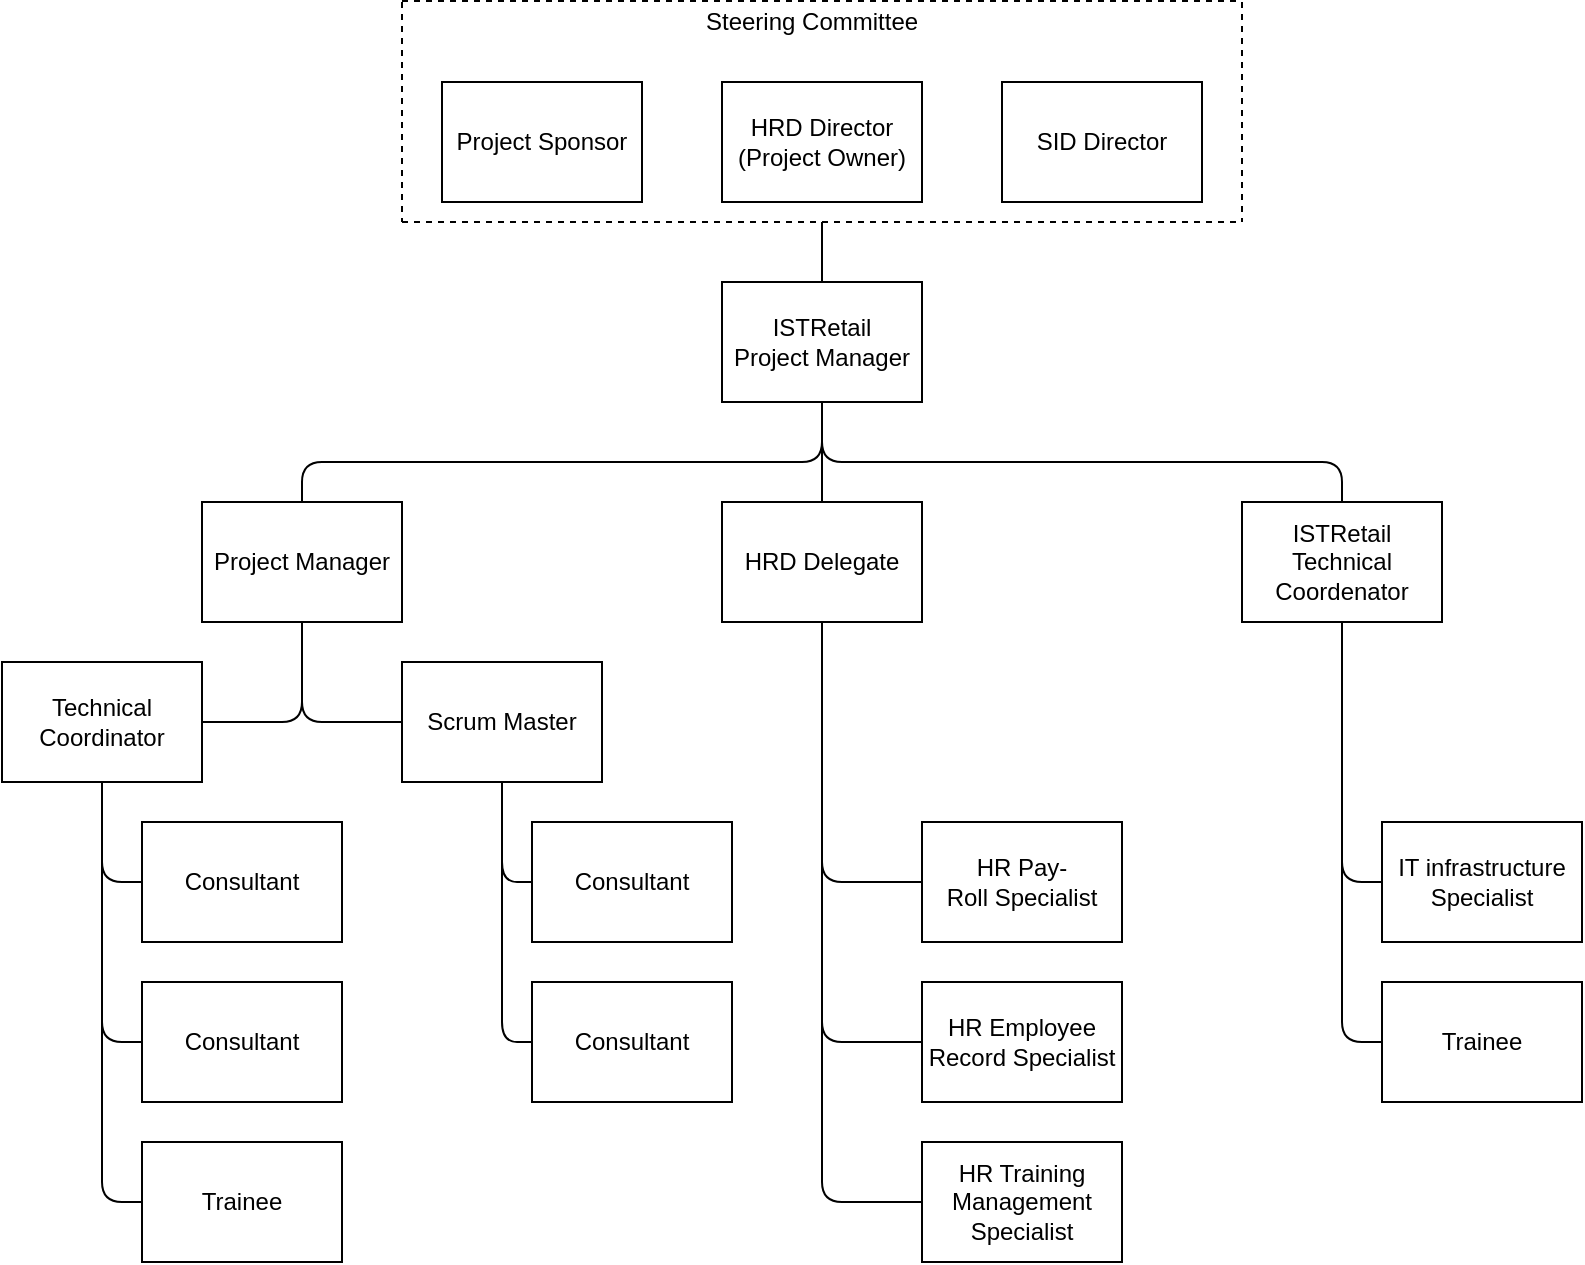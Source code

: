 <mxfile version="12.1.3" type="device" pages="1"><diagram id="DFD9kn36qo1nzTyeeUgD" name="Page-1"><mxGraphModel dx="1278" dy="547" grid="1" gridSize="10" guides="1" tooltips="1" connect="1" arrows="1" fold="1" page="1" pageScale="1" pageWidth="850" pageHeight="1100" math="0" shadow="0"><root><mxCell id="0"/><mxCell id="1" parent="0"/><mxCell id="GlAQvvnyRRWy08kBbfNN-1" value="Project Sponsor" style="rounded=0;whiteSpace=wrap;html=1;" parent="1" vertex="1"><mxGeometry x="400" y="150" width="100" height="60" as="geometry"/></mxCell><mxCell id="GlAQvvnyRRWy08kBbfNN-2" value="Project Manager" style="rounded=0;whiteSpace=wrap;html=1;" parent="1" vertex="1"><mxGeometry x="280" y="360" width="100" height="60" as="geometry"/></mxCell><mxCell id="GlAQvvnyRRWy08kBbfNN-3" value="Technical Coordinator" style="rounded=0;whiteSpace=wrap;html=1;" parent="1" vertex="1"><mxGeometry x="180" y="440" width="100" height="60" as="geometry"/></mxCell><mxCell id="GlAQvvnyRRWy08kBbfNN-5" value="Consultant" style="rounded=0;whiteSpace=wrap;html=1;" parent="1" vertex="1"><mxGeometry x="250" y="520" width="100" height="60" as="geometry"/></mxCell><mxCell id="GlAQvvnyRRWy08kBbfNN-6" value="Consultant" style="rounded=0;whiteSpace=wrap;html=1;" parent="1" vertex="1"><mxGeometry x="250" y="600" width="100" height="60" as="geometry"/></mxCell><mxCell id="GlAQvvnyRRWy08kBbfNN-7" value="Trainee" style="rounded=0;whiteSpace=wrap;html=1;" parent="1" vertex="1"><mxGeometry x="250" y="680" width="100" height="60" as="geometry"/></mxCell><mxCell id="GlAQvvnyRRWy08kBbfNN-13" value="Scrum Master" style="rounded=0;whiteSpace=wrap;html=1;" parent="1" vertex="1"><mxGeometry x="380" y="440" width="100" height="60" as="geometry"/></mxCell><mxCell id="GlAQvvnyRRWy08kBbfNN-14" value="Consultant" style="rounded=0;whiteSpace=wrap;html=1;" parent="1" vertex="1"><mxGeometry x="445" y="520" width="100" height="60" as="geometry"/></mxCell><mxCell id="GlAQvvnyRRWy08kBbfNN-15" value="Consultant" style="rounded=0;whiteSpace=wrap;html=1;" parent="1" vertex="1"><mxGeometry x="445" y="600" width="100" height="60" as="geometry"/></mxCell><mxCell id="GlAQvvnyRRWy08kBbfNN-18" value="HRD Director&lt;br&gt;(Project Owner)" style="rounded=0;whiteSpace=wrap;html=1;" parent="1" vertex="1"><mxGeometry x="540" y="150" width="100" height="60" as="geometry"/></mxCell><mxCell id="GlAQvvnyRRWy08kBbfNN-19" value="SID Director" style="rounded=0;whiteSpace=wrap;html=1;" parent="1" vertex="1"><mxGeometry x="680" y="150" width="100" height="60" as="geometry"/></mxCell><mxCell id="GlAQvvnyRRWy08kBbfNN-20" value="ISTRetail&lt;br&gt;Project Manager" style="rounded=0;whiteSpace=wrap;html=1;" parent="1" vertex="1"><mxGeometry x="540" y="250" width="100" height="60" as="geometry"/></mxCell><mxCell id="GlAQvvnyRRWy08kBbfNN-23" value="" style="endArrow=none;dashed=1;html=1;" parent="1" edge="1"><mxGeometry width="50" height="50" relative="1" as="geometry"><mxPoint x="380" y="220" as="sourcePoint"/><mxPoint x="800" y="220" as="targetPoint"/></mxGeometry></mxCell><mxCell id="GlAQvvnyRRWy08kBbfNN-24" value="" style="endArrow=none;dashed=1;html=1;" parent="1" edge="1"><mxGeometry width="50" height="50" relative="1" as="geometry"><mxPoint x="800" y="110" as="sourcePoint"/><mxPoint x="800" y="220" as="targetPoint"/></mxGeometry></mxCell><mxCell id="GlAQvvnyRRWy08kBbfNN-25" value="" style="endArrow=none;dashed=1;html=1;" parent="1" edge="1"><mxGeometry width="50" height="50" relative="1" as="geometry"><mxPoint x="380" y="109.5" as="sourcePoint"/><mxPoint x="800" y="109.5" as="targetPoint"/></mxGeometry></mxCell><mxCell id="GlAQvvnyRRWy08kBbfNN-26" value="" style="endArrow=none;dashed=1;html=1;" parent="1" edge="1"><mxGeometry width="50" height="50" relative="1" as="geometry"><mxPoint x="380" y="110" as="sourcePoint"/><mxPoint x="380" y="220" as="targetPoint"/></mxGeometry></mxCell><mxCell id="y1gWAq2bba2ZcCOYO4mr-1" value="HRD Delegate" style="rounded=0;whiteSpace=wrap;html=1;" parent="1" vertex="1"><mxGeometry x="540" y="360" width="100" height="60" as="geometry"/></mxCell><mxCell id="y1gWAq2bba2ZcCOYO4mr-2" value="HR Employee Record Specialist" style="rounded=0;whiteSpace=wrap;html=1;" parent="1" vertex="1"><mxGeometry x="640" y="600" width="100" height="60" as="geometry"/></mxCell><mxCell id="y1gWAq2bba2ZcCOYO4mr-3" value="HR Training Management Specialist" style="rounded=0;whiteSpace=wrap;html=1;" parent="1" vertex="1"><mxGeometry x="640" y="680" width="100" height="60" as="geometry"/></mxCell><mxCell id="y1gWAq2bba2ZcCOYO4mr-4" value="HR Pay-Roll&amp;nbsp;Specialist" style="rounded=0;whiteSpace=wrap;html=1;" parent="1" vertex="1"><mxGeometry x="640" y="520" width="100" height="60" as="geometry"/></mxCell><mxCell id="y1gWAq2bba2ZcCOYO4mr-9" value="ISTRetail Technical Coordenator" style="rounded=0;whiteSpace=wrap;html=1;" parent="1" vertex="1"><mxGeometry x="800" y="360" width="100" height="60" as="geometry"/></mxCell><mxCell id="y1gWAq2bba2ZcCOYO4mr-11" value="IT infrastructure Specialist" style="rounded=0;whiteSpace=wrap;html=1;" parent="1" vertex="1"><mxGeometry x="870" y="520" width="100" height="60" as="geometry"/></mxCell><mxCell id="y1gWAq2bba2ZcCOYO4mr-13" value="Trainee" style="rounded=0;whiteSpace=wrap;html=1;" parent="1" vertex="1"><mxGeometry x="870" y="600" width="100" height="60" as="geometry"/></mxCell><mxCell id="J6RJYrWK5tPEO8KxQ637-4" value="Steering Committee" style="text;html=1;resizable=0;points=[];autosize=1;align=left;verticalAlign=top;spacingTop=-4;" parent="1" vertex="1"><mxGeometry x="530" y="110" width="120" height="20" as="geometry"/></mxCell><mxCell id="i8VNz0A-eSCG6cZDuj5o-3" value="" style="endArrow=none;html=1;exitX=0.5;exitY=0;exitDx=0;exitDy=0;" edge="1" parent="1" source="GlAQvvnyRRWy08kBbfNN-20"><mxGeometry width="50" height="50" relative="1" as="geometry"><mxPoint x="190" y="260" as="sourcePoint"/><mxPoint x="590" y="220" as="targetPoint"/></mxGeometry></mxCell><mxCell id="i8VNz0A-eSCG6cZDuj5o-4" value="" style="endArrow=none;html=1;entryX=0.5;entryY=1;entryDx=0;entryDy=0;exitX=0.5;exitY=0;exitDx=0;exitDy=0;" edge="1" parent="1" source="y1gWAq2bba2ZcCOYO4mr-1" target="GlAQvvnyRRWy08kBbfNN-20"><mxGeometry width="50" height="50" relative="1" as="geometry"><mxPoint x="450" y="360" as="sourcePoint"/><mxPoint x="500" y="310" as="targetPoint"/></mxGeometry></mxCell><mxCell id="i8VNz0A-eSCG6cZDuj5o-5" value="" style="endArrow=none;html=1;exitX=0.5;exitY=0;exitDx=0;exitDy=0;entryX=0.5;entryY=1;entryDx=0;entryDy=0;" edge="1" parent="1" source="GlAQvvnyRRWy08kBbfNN-2" target="GlAQvvnyRRWy08kBbfNN-20"><mxGeometry width="50" height="50" relative="1" as="geometry"><mxPoint x="370" y="380" as="sourcePoint"/><mxPoint x="420" y="330" as="targetPoint"/><Array as="points"><mxPoint x="330" y="340"/><mxPoint x="590" y="340"/></Array></mxGeometry></mxCell><mxCell id="i8VNz0A-eSCG6cZDuj5o-6" value="" style="endArrow=none;html=1;entryX=0.5;entryY=1;entryDx=0;entryDy=0;exitX=0.5;exitY=0;exitDx=0;exitDy=0;" edge="1" parent="1" source="y1gWAq2bba2ZcCOYO4mr-9" target="GlAQvvnyRRWy08kBbfNN-20"><mxGeometry width="50" height="50" relative="1" as="geometry"><mxPoint x="800" y="360" as="sourcePoint"/><mxPoint x="820" y="320" as="targetPoint"/><Array as="points"><mxPoint x="850" y="340"/><mxPoint x="590" y="340"/></Array></mxGeometry></mxCell><mxCell id="i8VNz0A-eSCG6cZDuj5o-7" value="" style="endArrow=none;html=1;entryX=0.5;entryY=1;entryDx=0;entryDy=0;exitX=0;exitY=0.5;exitDx=0;exitDy=0;" edge="1" parent="1" source="GlAQvvnyRRWy08kBbfNN-13" target="GlAQvvnyRRWy08kBbfNN-2"><mxGeometry width="50" height="50" relative="1" as="geometry"><mxPoint x="370" y="590" as="sourcePoint"/><mxPoint x="420" y="540" as="targetPoint"/><Array as="points"><mxPoint x="330" y="470"/></Array></mxGeometry></mxCell><mxCell id="i8VNz0A-eSCG6cZDuj5o-8" value="" style="endArrow=none;html=1;entryX=0.5;entryY=1;entryDx=0;entryDy=0;exitX=1;exitY=0.5;exitDx=0;exitDy=0;" edge="1" parent="1" source="GlAQvvnyRRWy08kBbfNN-3" target="GlAQvvnyRRWy08kBbfNN-2"><mxGeometry width="50" height="50" relative="1" as="geometry"><mxPoint x="390" y="480" as="sourcePoint"/><mxPoint x="340" y="430" as="targetPoint"/><Array as="points"><mxPoint x="330" y="470"/></Array></mxGeometry></mxCell><mxCell id="i8VNz0A-eSCG6cZDuj5o-9" value="" style="endArrow=none;html=1;entryX=0.5;entryY=1;entryDx=0;entryDy=0;exitX=0;exitY=0.5;exitDx=0;exitDy=0;" edge="1" parent="1" source="GlAQvvnyRRWy08kBbfNN-7" target="GlAQvvnyRRWy08kBbfNN-3"><mxGeometry width="50" height="50" relative="1" as="geometry"><mxPoint x="200" y="610" as="sourcePoint"/><mxPoint x="250" y="560" as="targetPoint"/><Array as="points"><mxPoint x="230" y="710"/></Array></mxGeometry></mxCell><mxCell id="i8VNz0A-eSCG6cZDuj5o-10" value="" style="endArrow=none;html=1;entryX=0.5;entryY=1;entryDx=0;entryDy=0;exitX=0;exitY=0.5;exitDx=0;exitDy=0;" edge="1" parent="1" source="GlAQvvnyRRWy08kBbfNN-6" target="GlAQvvnyRRWy08kBbfNN-3"><mxGeometry width="50" height="50" relative="1" as="geometry"><mxPoint x="120" y="620" as="sourcePoint"/><mxPoint x="170" y="570" as="targetPoint"/><Array as="points"><mxPoint x="230" y="630"/></Array></mxGeometry></mxCell><mxCell id="i8VNz0A-eSCG6cZDuj5o-11" value="" style="endArrow=none;html=1;entryX=0.5;entryY=1;entryDx=0;entryDy=0;exitX=0;exitY=0.5;exitDx=0;exitDy=0;" edge="1" parent="1" source="GlAQvvnyRRWy08kBbfNN-5" target="GlAQvvnyRRWy08kBbfNN-3"><mxGeometry width="50" height="50" relative="1" as="geometry"><mxPoint x="140" y="620" as="sourcePoint"/><mxPoint x="190" y="570" as="targetPoint"/><Array as="points"><mxPoint x="230" y="550"/></Array></mxGeometry></mxCell><mxCell id="i8VNz0A-eSCG6cZDuj5o-12" value="" style="endArrow=none;html=1;entryX=0.5;entryY=1;entryDx=0;entryDy=0;exitX=0;exitY=0.5;exitDx=0;exitDy=0;" edge="1" parent="1" source="GlAQvvnyRRWy08kBbfNN-14" target="GlAQvvnyRRWy08kBbfNN-13"><mxGeometry width="50" height="50" relative="1" as="geometry"><mxPoint x="380" y="640" as="sourcePoint"/><mxPoint x="430" y="590" as="targetPoint"/><Array as="points"><mxPoint x="430" y="550"/></Array></mxGeometry></mxCell><mxCell id="i8VNz0A-eSCG6cZDuj5o-14" value="" style="endArrow=none;html=1;entryX=0.5;entryY=1;entryDx=0;entryDy=0;exitX=0;exitY=0.5;exitDx=0;exitDy=0;" edge="1" parent="1" source="GlAQvvnyRRWy08kBbfNN-15" target="GlAQvvnyRRWy08kBbfNN-13"><mxGeometry width="50" height="50" relative="1" as="geometry"><mxPoint x="180" y="810" as="sourcePoint"/><mxPoint x="230" y="760" as="targetPoint"/><Array as="points"><mxPoint x="430" y="630"/></Array></mxGeometry></mxCell><mxCell id="i8VNz0A-eSCG6cZDuj5o-15" value="" style="endArrow=none;html=1;entryX=0.5;entryY=1;entryDx=0;entryDy=0;exitX=0;exitY=0.5;exitDx=0;exitDy=0;" edge="1" parent="1" source="y1gWAq2bba2ZcCOYO4mr-4" target="y1gWAq2bba2ZcCOYO4mr-1"><mxGeometry width="50" height="50" relative="1" as="geometry"><mxPoint x="440" y="500" as="sourcePoint"/><mxPoint x="490" y="450" as="targetPoint"/><Array as="points"><mxPoint x="590" y="550"/></Array></mxGeometry></mxCell><mxCell id="i8VNz0A-eSCG6cZDuj5o-16" value="" style="endArrow=none;html=1;entryX=0.5;entryY=1;entryDx=0;entryDy=0;exitX=0;exitY=0.5;exitDx=0;exitDy=0;" edge="1" parent="1" source="y1gWAq2bba2ZcCOYO4mr-2" target="y1gWAq2bba2ZcCOYO4mr-1"><mxGeometry width="50" height="50" relative="1" as="geometry"><mxPoint x="180" y="810" as="sourcePoint"/><mxPoint x="230" y="760" as="targetPoint"/><Array as="points"><mxPoint x="590" y="630"/></Array></mxGeometry></mxCell><mxCell id="i8VNz0A-eSCG6cZDuj5o-17" value="" style="endArrow=none;html=1;entryX=0.5;entryY=1;entryDx=0;entryDy=0;exitX=0;exitY=0.5;exitDx=0;exitDy=0;" edge="1" parent="1" source="y1gWAq2bba2ZcCOYO4mr-3" target="y1gWAq2bba2ZcCOYO4mr-1"><mxGeometry width="50" height="50" relative="1" as="geometry"><mxPoint x="180" y="810" as="sourcePoint"/><mxPoint x="230" y="760" as="targetPoint"/><Array as="points"><mxPoint x="590" y="710"/></Array></mxGeometry></mxCell><mxCell id="i8VNz0A-eSCG6cZDuj5o-18" value="" style="endArrow=none;html=1;entryX=0.5;entryY=1;entryDx=0;entryDy=0;exitX=0;exitY=0.5;exitDx=0;exitDy=0;" edge="1" parent="1" source="y1gWAq2bba2ZcCOYO4mr-11" target="y1gWAq2bba2ZcCOYO4mr-9"><mxGeometry width="50" height="50" relative="1" as="geometry"><mxPoint x="180" y="810" as="sourcePoint"/><mxPoint x="230" y="760" as="targetPoint"/><Array as="points"><mxPoint x="850" y="550"/></Array></mxGeometry></mxCell><mxCell id="i8VNz0A-eSCG6cZDuj5o-19" value="" style="endArrow=none;html=1;entryX=0.5;entryY=1;entryDx=0;entryDy=0;exitX=0;exitY=0.5;exitDx=0;exitDy=0;" edge="1" parent="1" source="y1gWAq2bba2ZcCOYO4mr-13" target="y1gWAq2bba2ZcCOYO4mr-9"><mxGeometry width="50" height="50" relative="1" as="geometry"><mxPoint x="180" y="810" as="sourcePoint"/><mxPoint x="230" y="760" as="targetPoint"/><Array as="points"><mxPoint x="850" y="630"/></Array></mxGeometry></mxCell></root></mxGraphModel></diagram></mxfile>
